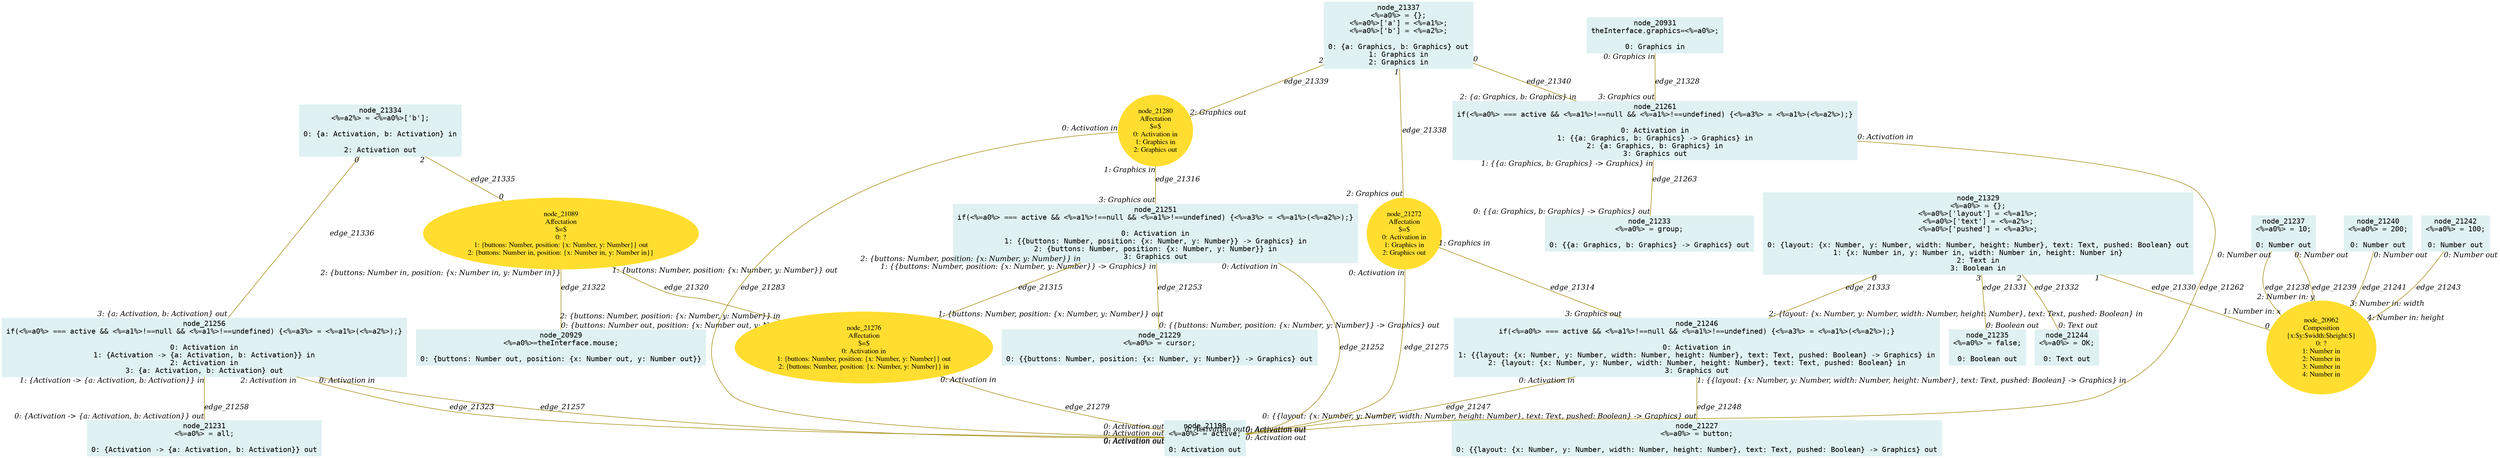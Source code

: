 digraph g{node_20929 [shape="box", style="filled", color="#dff1f2", fontname="Courier", label="node_20929
<%=a0%>=theInterface.mouse;

0: {buttons: Number out, position: {x: Number out, y: Number out}}" ]
node_20931 [shape="box", style="filled", color="#dff1f2", fontname="Courier", label="node_20931
theInterface.graphics=<%=a0%>;

0: Graphics in" ]
node_20962 [shape="ellipse", style="filled", color="#ffde2f", fontname="Times", label="node_20962
Composition
{x:$y:$width:$height:$}
0: ?
1: Number in
2: Number in
3: Number in
4: Number in" ]
node_21089 [shape="ellipse", style="filled", color="#ffde2f", fontname="Times", label="node_21089
Affectation
$=$
0: ?
1: {buttons: Number, position: {x: Number, y: Number}} out
2: {buttons: Number in, position: {x: Number in, y: Number in}}" ]
node_21198 [shape="box", style="filled", color="#dff1f2", fontname="Courier", label="node_21198
<%=a0%> = active;

0: Activation out" ]
node_21227 [shape="box", style="filled", color="#dff1f2", fontname="Courier", label="node_21227
<%=a0%> = button;

0: {{layout: {x: Number, y: Number, width: Number, height: Number}, text: Text, pushed: Boolean} -> Graphics} out" ]
node_21229 [shape="box", style="filled", color="#dff1f2", fontname="Courier", label="node_21229
<%=a0%> = cursor;

0: {{buttons: Number, position: {x: Number, y: Number}} -> Graphics} out" ]
node_21231 [shape="box", style="filled", color="#dff1f2", fontname="Courier", label="node_21231
<%=a0%> = all;

0: {Activation -> {a: Activation, b: Activation}} out" ]
node_21233 [shape="box", style="filled", color="#dff1f2", fontname="Courier", label="node_21233
<%=a0%> = group;

0: {{a: Graphics, b: Graphics} -> Graphics} out" ]
node_21235 [shape="box", style="filled", color="#dff1f2", fontname="Courier", label="node_21235
<%=a0%> = false;

0: Boolean out" ]
node_21237 [shape="box", style="filled", color="#dff1f2", fontname="Courier", label="node_21237
<%=a0%> = 10;

0: Number out" ]
node_21240 [shape="box", style="filled", color="#dff1f2", fontname="Courier", label="node_21240
<%=a0%> = 200;

0: Number out" ]
node_21242 [shape="box", style="filled", color="#dff1f2", fontname="Courier", label="node_21242
<%=a0%> = 100;

0: Number out" ]
node_21244 [shape="box", style="filled", color="#dff1f2", fontname="Courier", label="node_21244
<%=a0%> = OK;

0: Text out" ]
node_21246 [shape="box", style="filled", color="#dff1f2", fontname="Courier", label="node_21246
if(<%=a0%> === active && <%=a1%>!==null && <%=a1%>!==undefined) {<%=a3%> = <%=a1%>(<%=a2%>);}

0: Activation in
1: {{layout: {x: Number, y: Number, width: Number, height: Number}, text: Text, pushed: Boolean} -> Graphics} in
2: {layout: {x: Number, y: Number, width: Number, height: Number}, text: Text, pushed: Boolean} in
3: Graphics out" ]
node_21251 [shape="box", style="filled", color="#dff1f2", fontname="Courier", label="node_21251
if(<%=a0%> === active && <%=a1%>!==null && <%=a1%>!==undefined) {<%=a3%> = <%=a1%>(<%=a2%>);}

0: Activation in
1: {{buttons: Number, position: {x: Number, y: Number}} -> Graphics} in
2: {buttons: Number, position: {x: Number, y: Number}} in
3: Graphics out" ]
node_21256 [shape="box", style="filled", color="#dff1f2", fontname="Courier", label="node_21256
if(<%=a0%> === active && <%=a1%>!==null && <%=a1%>!==undefined) {<%=a3%> = <%=a1%>(<%=a2%>);}

0: Activation in
1: {Activation -> {a: Activation, b: Activation}} in
2: Activation in
3: {a: Activation, b: Activation} out" ]
node_21261 [shape="box", style="filled", color="#dff1f2", fontname="Courier", label="node_21261
if(<%=a0%> === active && <%=a1%>!==null && <%=a1%>!==undefined) {<%=a3%> = <%=a1%>(<%=a2%>);}

0: Activation in
1: {{a: Graphics, b: Graphics} -> Graphics} in
2: {a: Graphics, b: Graphics} in
3: Graphics out" ]
node_21272 [shape="ellipse", style="filled", color="#ffde2f", fontname="Times", label="node_21272
Affectation
$=$
0: Activation in
1: Graphics in
2: Graphics out" ]
node_21276 [shape="ellipse", style="filled", color="#ffde2f", fontname="Times", label="node_21276
Affectation
$=$
0: Activation in
1: {buttons: Number, position: {x: Number, y: Number}} out
2: {buttons: Number, position: {x: Number, y: Number}} in" ]
node_21280 [shape="ellipse", style="filled", color="#ffde2f", fontname="Times", label="node_21280
Affectation
$=$
0: Activation in
1: Graphics in
2: Graphics out" ]
node_21329 [shape="box", style="filled", color="#dff1f2", fontname="Courier", label="node_21329
<%=a0%> = {};
<%=a0%>['layout'] = <%=a1%>;
<%=a0%>['text'] = <%=a2%>;
<%=a0%>['pushed'] = <%=a3%>;

0: {layout: {x: Number, y: Number, width: Number, height: Number}, text: Text, pushed: Boolean} out
1: {x: Number in, y: Number in, width: Number in, height: Number in}
2: Text in
3: Boolean in" ]
node_21334 [shape="box", style="filled", color="#dff1f2", fontname="Courier", label="node_21334
<%=a2%> = <%=a0%>['b'];

0: {a: Activation, b: Activation} in

2: Activation out" ]
node_21337 [shape="box", style="filled", color="#dff1f2", fontname="Courier", label="node_21337
<%=a0%> = {};
<%=a0%>['a'] = <%=a1%>;
<%=a0%>['b'] = <%=a2%>;

0: {a: Graphics, b: Graphics} out
1: Graphics in
2: Graphics in" ]
node_21237 -> node_20962 [dir=none, arrowHead=none, fontname="Times-Italic", arrowsize=1, color="#9d8400", label="edge_21238",  headlabel="1: Number in: x", taillabel="0: Number out" ]
node_21237 -> node_20962 [dir=none, arrowHead=none, fontname="Times-Italic", arrowsize=1, color="#9d8400", label="edge_21239",  headlabel="2: Number in: y", taillabel="0: Number out" ]
node_21240 -> node_20962 [dir=none, arrowHead=none, fontname="Times-Italic", arrowsize=1, color="#9d8400", label="edge_21241",  headlabel="3: Number in: width", taillabel="0: Number out" ]
node_21242 -> node_20962 [dir=none, arrowHead=none, fontname="Times-Italic", arrowsize=1, color="#9d8400", label="edge_21243",  headlabel="4: Number in: height", taillabel="0: Number out" ]
node_21246 -> node_21198 [dir=none, arrowHead=none, fontname="Times-Italic", arrowsize=1, color="#9d8400", label="edge_21247",  headlabel="0: Activation out", taillabel="0: Activation in" ]
node_21246 -> node_21227 [dir=none, arrowHead=none, fontname="Times-Italic", arrowsize=1, color="#9d8400", label="edge_21248",  headlabel="0: {{layout: {x: Number, y: Number, width: Number, height: Number}, text: Text, pushed: Boolean} -> Graphics} out", taillabel="1: {{layout: {x: Number, y: Number, width: Number, height: Number}, text: Text, pushed: Boolean} -> Graphics} in" ]
node_21251 -> node_21198 [dir=none, arrowHead=none, fontname="Times-Italic", arrowsize=1, color="#9d8400", label="edge_21252",  headlabel="0: Activation out", taillabel="0: Activation in" ]
node_21251 -> node_21229 [dir=none, arrowHead=none, fontname="Times-Italic", arrowsize=1, color="#9d8400", label="edge_21253",  headlabel="0: {{buttons: Number, position: {x: Number, y: Number}} -> Graphics} out", taillabel="1: {{buttons: Number, position: {x: Number, y: Number}} -> Graphics} in" ]
node_21256 -> node_21198 [dir=none, arrowHead=none, fontname="Times-Italic", arrowsize=1, color="#9d8400", label="edge_21257",  headlabel="0: Activation out", taillabel="0: Activation in" ]
node_21256 -> node_21231 [dir=none, arrowHead=none, fontname="Times-Italic", arrowsize=1, color="#9d8400", label="edge_21258",  headlabel="0: {Activation -> {a: Activation, b: Activation}} out", taillabel="1: {Activation -> {a: Activation, b: Activation}} in" ]
node_21261 -> node_21198 [dir=none, arrowHead=none, fontname="Times-Italic", arrowsize=1, color="#9d8400", label="edge_21262",  headlabel="0: Activation out", taillabel="0: Activation in" ]
node_21261 -> node_21233 [dir=none, arrowHead=none, fontname="Times-Italic", arrowsize=1, color="#9d8400", label="edge_21263",  headlabel="0: {{a: Graphics, b: Graphics} -> Graphics} out", taillabel="1: {{a: Graphics, b: Graphics} -> Graphics} in" ]
node_21272 -> node_21198 [dir=none, arrowHead=none, fontname="Times-Italic", arrowsize=1, color="#9d8400", label="edge_21275",  headlabel="0: Activation out", taillabel="0: Activation in" ]
node_21276 -> node_21198 [dir=none, arrowHead=none, fontname="Times-Italic", arrowsize=1, color="#9d8400", label="edge_21279",  headlabel="0: Activation out", taillabel="0: Activation in" ]
node_21280 -> node_21198 [dir=none, arrowHead=none, fontname="Times-Italic", arrowsize=1, color="#9d8400", label="edge_21283",  headlabel="0: Activation out", taillabel="0: Activation in" ]
node_21272 -> node_21246 [dir=none, arrowHead=none, fontname="Times-Italic", arrowsize=1, color="#9d8400", label="edge_21314",  headlabel="3: Graphics out", taillabel="1: Graphics in" ]
node_21251 -> node_21276 [dir=none, arrowHead=none, fontname="Times-Italic", arrowsize=1, color="#9d8400", label="edge_21315",  headlabel="1: {buttons: Number, position: {x: Number, y: Number}} out", taillabel="2: {buttons: Number, position: {x: Number, y: Number}} in" ]
node_21280 -> node_21251 [dir=none, arrowHead=none, fontname="Times-Italic", arrowsize=1, color="#9d8400", label="edge_21316",  headlabel="3: Graphics out", taillabel="1: Graphics in" ]
node_21089 -> node_21276 [dir=none, arrowHead=none, fontname="Times-Italic", arrowsize=1, color="#9d8400", label="edge_21320",  headlabel="2: {buttons: Number, position: {x: Number, y: Number}} in", taillabel="1: {buttons: Number, position: {x: Number, y: Number}} out" ]
node_21089 -> node_20929 [dir=none, arrowHead=none, fontname="Times-Italic", arrowsize=1, color="#9d8400", label="edge_21322",  headlabel="0: {buttons: Number out, position: {x: Number out, y: Number out}}", taillabel="2: {buttons: Number in, position: {x: Number in, y: Number in}}" ]
node_21256 -> node_21198 [dir=none, arrowHead=none, fontname="Times-Italic", arrowsize=1, color="#9d8400", label="edge_21323",  headlabel="0: Activation out", taillabel="2: Activation in" ]
node_20931 -> node_21261 [dir=none, arrowHead=none, fontname="Times-Italic", arrowsize=1, color="#9d8400", label="edge_21328",  headlabel="3: Graphics out", taillabel="0: Graphics in" ]
node_21329 -> node_20962 [dir=none, arrowHead=none, fontname="Times-Italic", arrowsize=1, color="#9d8400", label="edge_21330",  headlabel="0", taillabel="1" ]
node_21329 -> node_21235 [dir=none, arrowHead=none, fontname="Times-Italic", arrowsize=1, color="#9d8400", label="edge_21331",  headlabel="0: Boolean out", taillabel="3" ]
node_21329 -> node_21244 [dir=none, arrowHead=none, fontname="Times-Italic", arrowsize=1, color="#9d8400", label="edge_21332",  headlabel="0: Text out", taillabel="2" ]
node_21329 -> node_21246 [dir=none, arrowHead=none, fontname="Times-Italic", arrowsize=1, color="#9d8400", label="edge_21333",  headlabel="2: {layout: {x: Number, y: Number, width: Number, height: Number}, text: Text, pushed: Boolean} in", taillabel="0" ]
node_21334 -> node_21089 [dir=none, arrowHead=none, fontname="Times-Italic", arrowsize=1, color="#9d8400", label="edge_21335",  headlabel="0", taillabel="2" ]
node_21334 -> node_21256 [dir=none, arrowHead=none, fontname="Times-Italic", arrowsize=1, color="#9d8400", label="edge_21336",  headlabel="3: {a: Activation, b: Activation} out", taillabel="0" ]
node_21337 -> node_21272 [dir=none, arrowHead=none, fontname="Times-Italic", arrowsize=1, color="#9d8400", label="edge_21338",  headlabel="2: Graphics out", taillabel="1" ]
node_21337 -> node_21280 [dir=none, arrowHead=none, fontname="Times-Italic", arrowsize=1, color="#9d8400", label="edge_21339",  headlabel="2: Graphics out", taillabel="2" ]
node_21337 -> node_21261 [dir=none, arrowHead=none, fontname="Times-Italic", arrowsize=1, color="#9d8400", label="edge_21340",  headlabel="2: {a: Graphics, b: Graphics} in", taillabel="0" ]
}